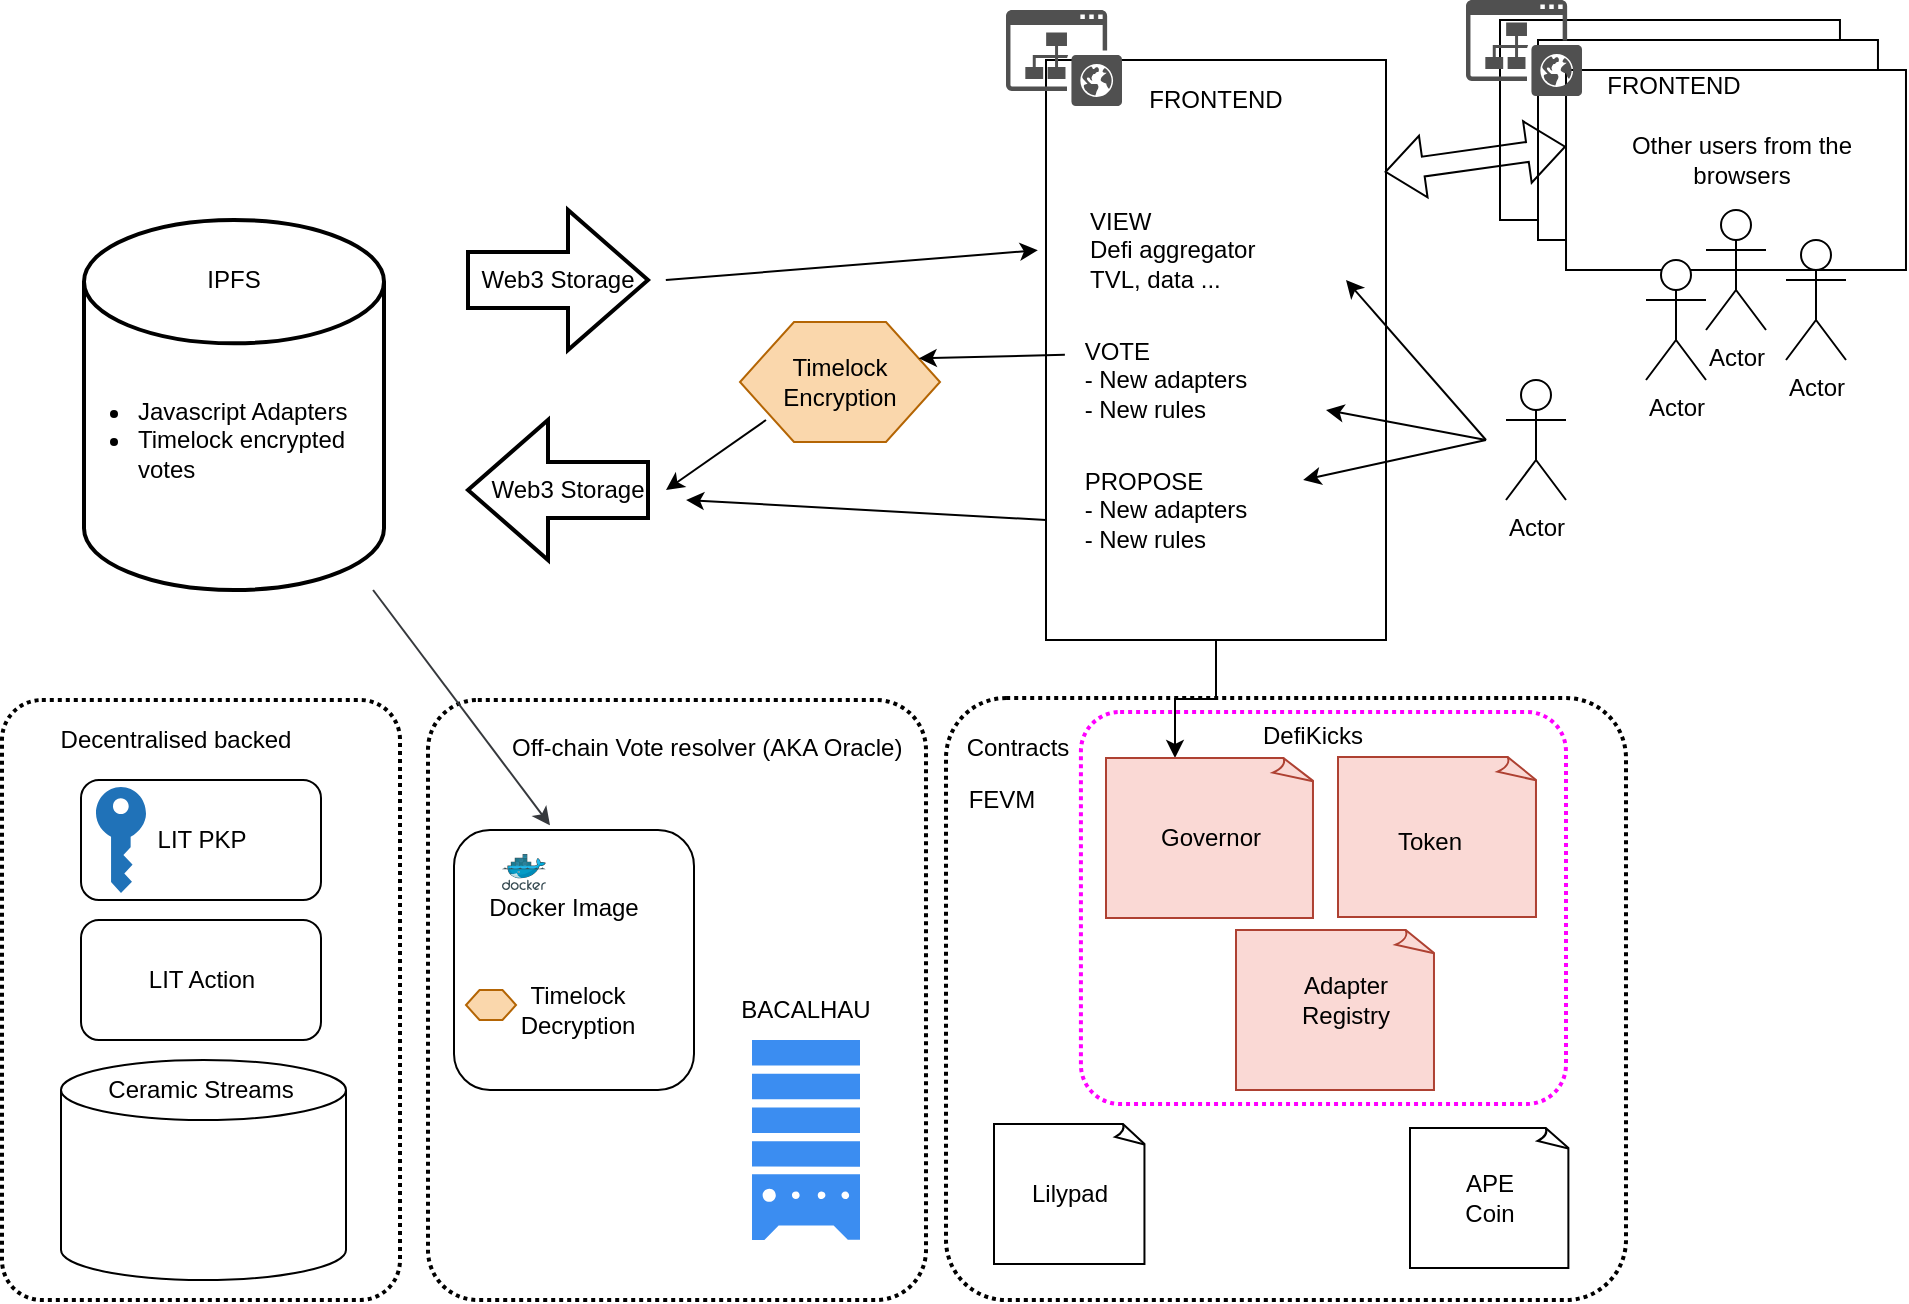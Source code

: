 <mxfile version="21.4.0" type="device">
  <diagram name="Page-1" id="ww0ckM_kCzDbM-tejvhV">
    <mxGraphModel dx="2069" dy="1998" grid="1" gridSize="10" guides="1" tooltips="1" connect="1" arrows="1" fold="1" page="1" pageScale="1" pageWidth="827" pageHeight="1169" math="0" shadow="0">
      <root>
        <mxCell id="0" />
        <mxCell id="1" parent="0" />
        <mxCell id="3I_h-lLgdBAn1cxyDvW6-109" value="&lt;div style=&quot;border-color: var(--border-color); color: rgb(0, 0, 0); font-family: Helvetica; font-size: 12px; font-style: normal; font-variant-ligatures: normal; font-variant-caps: normal; font-weight: 400; letter-spacing: normal; orphans: 2; text-indent: 0px; text-transform: none; widows: 2; word-spacing: 0px; -webkit-text-stroke-width: 0px; background-color: rgb(251, 251, 251); text-decoration-thickness: initial; text-decoration-style: initial; text-decoration-color: initial; text-align: left;&quot;&gt;&lt;br&gt;&lt;/div&gt;" style="rounded=0;whiteSpace=wrap;html=1;" vertex="1" parent="1">
          <mxGeometry x="697" y="-60" width="169.98" height="100" as="geometry" />
        </mxCell>
        <mxCell id="3I_h-lLgdBAn1cxyDvW6-115" value="&lt;div style=&quot;border-color: var(--border-color); color: rgb(0, 0, 0); font-family: Helvetica; font-size: 12px; font-style: normal; font-variant-ligatures: normal; font-variant-caps: normal; font-weight: 400; letter-spacing: normal; orphans: 2; text-indent: 0px; text-transform: none; widows: 2; word-spacing: 0px; -webkit-text-stroke-width: 0px; background-color: rgb(251, 251, 251); text-decoration-thickness: initial; text-decoration-style: initial; text-decoration-color: initial; text-align: left;&quot;&gt;&lt;br&gt;&lt;/div&gt;" style="rounded=0;whiteSpace=wrap;html=1;" vertex="1" parent="1">
          <mxGeometry x="716" y="-50" width="169.98" height="100" as="geometry" />
        </mxCell>
        <mxCell id="3I_h-lLgdBAn1cxyDvW6-116" value="&lt;div style=&quot;border-color: var(--border-color); color: rgb(0, 0, 0); font-family: Helvetica; font-size: 12px; font-style: normal; font-variant-ligatures: normal; font-variant-caps: normal; font-weight: 400; letter-spacing: normal; orphans: 2; text-indent: 0px; text-transform: none; widows: 2; word-spacing: 0px; -webkit-text-stroke-width: 0px; background-color: rgb(251, 251, 251); text-decoration-thickness: initial; text-decoration-style: initial; text-decoration-color: initial; text-align: left;&quot;&gt;&lt;br&gt;&lt;/div&gt;" style="rounded=0;whiteSpace=wrap;html=1;" vertex="1" parent="1">
          <mxGeometry x="730.01" y="-35" width="169.98" height="100" as="geometry" />
        </mxCell>
        <mxCell id="3I_h-lLgdBAn1cxyDvW6-1" value="" style="rounded=1;arcSize=10;dashed=1;fillColor=none;gradientColor=none;dashPattern=1 1;strokeWidth=2;" vertex="1" parent="1">
          <mxGeometry x="420" y="279" width="340" height="301" as="geometry" />
        </mxCell>
        <mxCell id="3I_h-lLgdBAn1cxyDvW6-83" value="" style="rounded=1;arcSize=10;dashed=1;dashPattern=1 1;strokeWidth=2;strokeColor=#FF00FF;" vertex="1" parent="1">
          <mxGeometry x="487.455" y="286" width="242.545" height="196" as="geometry" />
        </mxCell>
        <mxCell id="3I_h-lLgdBAn1cxyDvW6-66" value="" style="rounded=1;arcSize=10;dashed=1;fillColor=none;gradientColor=none;dashPattern=1 1;strokeWidth=2;" vertex="1" parent="1">
          <mxGeometry x="161" y="280" width="249" height="300" as="geometry" />
        </mxCell>
        <mxCell id="3I_h-lLgdBAn1cxyDvW6-70" style="edgeStyle=orthogonalEdgeStyle;rounded=0;orthogonalLoop=1;jettySize=auto;html=1;entryX=0.33;entryY=0;entryDx=0;entryDy=0;entryPerimeter=0;" edge="1" parent="1" source="3I_h-lLgdBAn1cxyDvW6-10" target="3I_h-lLgdBAn1cxyDvW6-11">
          <mxGeometry relative="1" as="geometry" />
        </mxCell>
        <mxCell id="3I_h-lLgdBAn1cxyDvW6-10" value="&lt;div style=&quot;border-color: var(--border-color); color: rgb(0, 0, 0); font-family: Helvetica; font-size: 12px; font-style: normal; font-variant-ligatures: normal; font-variant-caps: normal; font-weight: 400; letter-spacing: normal; orphans: 2; text-indent: 0px; text-transform: none; widows: 2; word-spacing: 0px; -webkit-text-stroke-width: 0px; background-color: rgb(251, 251, 251); text-decoration-thickness: initial; text-decoration-style: initial; text-decoration-color: initial; text-align: left;&quot;&gt;&lt;br&gt;&lt;/div&gt;" style="rounded=0;whiteSpace=wrap;html=1;" vertex="1" parent="1">
          <mxGeometry x="470" y="-40" width="170" height="290" as="geometry" />
        </mxCell>
        <mxCell id="3I_h-lLgdBAn1cxyDvW6-8" value="Contracts" style="text;html=1;strokeColor=none;fillColor=none;align=center;verticalAlign=middle;whiteSpace=wrap;rounded=0;" vertex="1" parent="1">
          <mxGeometry x="426" y="289" width="60" height="30" as="geometry" />
        </mxCell>
        <mxCell id="3I_h-lLgdBAn1cxyDvW6-9" value="" style="sketch=0;pointerEvents=1;shadow=0;dashed=0;html=1;strokeColor=none;fillColor=#505050;labelPosition=center;verticalLabelPosition=bottom;verticalAlign=top;outlineConnect=0;align=center;shape=mxgraph.office.sites.website_public;" vertex="1" parent="1">
          <mxGeometry x="450" y="-65" width="58" height="48" as="geometry" />
        </mxCell>
        <mxCell id="3I_h-lLgdBAn1cxyDvW6-24" value="" style="verticalLabelPosition=bottom;verticalAlign=top;html=1;shape=hexagon;perimeter=hexagonPerimeter2;arcSize=6;size=0.27;fillColor=#fad7ac;strokeColor=#b46504;" vertex="1" parent="1">
          <mxGeometry x="317" y="91" width="100" height="60" as="geometry" />
        </mxCell>
        <mxCell id="3I_h-lLgdBAn1cxyDvW6-25" value="Timelock Encryption" style="text;html=1;strokeColor=none;fillColor=none;align=center;verticalAlign=middle;whiteSpace=wrap;rounded=0;" vertex="1" parent="1">
          <mxGeometry x="337" y="106" width="60" height="30" as="geometry" />
        </mxCell>
        <mxCell id="3I_h-lLgdBAn1cxyDvW6-26" value="VIEW&lt;br&gt;Defi aggregator&lt;br&gt;TVL, data ..." style="text;html=1;strokeColor=none;fillColor=none;align=left;verticalAlign=middle;whiteSpace=wrap;rounded=0;" vertex="1" parent="1">
          <mxGeometry x="490" y="40" width="130" height="30" as="geometry" />
        </mxCell>
        <mxCell id="3I_h-lLgdBAn1cxyDvW6-27" value="" style="rounded=1;arcSize=10;dashed=1;fillColor=none;gradientColor=none;dashPattern=1 1;strokeWidth=2;" vertex="1" parent="1">
          <mxGeometry x="-52" y="280" width="199" height="300" as="geometry" />
        </mxCell>
        <mxCell id="3I_h-lLgdBAn1cxyDvW6-28" value="Decentralised backed" style="text;html=1;strokeColor=none;fillColor=none;align=center;verticalAlign=middle;whiteSpace=wrap;rounded=0;" vertex="1" parent="1">
          <mxGeometry x="-45" y="285" width="160" height="30" as="geometry" />
        </mxCell>
        <mxCell id="3I_h-lLgdBAn1cxyDvW6-30" value="Actor" style="shape=umlActor;verticalLabelPosition=bottom;verticalAlign=top;html=1;outlineConnect=0;" vertex="1" parent="1">
          <mxGeometry x="700" y="120" width="30" height="60" as="geometry" />
        </mxCell>
        <mxCell id="3I_h-lLgdBAn1cxyDvW6-31" value="LIT Action" style="rounded=1;whiteSpace=wrap;html=1;" vertex="1" parent="1">
          <mxGeometry x="-12.5" y="390" width="120" height="60" as="geometry" />
        </mxCell>
        <mxCell id="3I_h-lLgdBAn1cxyDvW6-32" value="LIT PKP" style="rounded=1;whiteSpace=wrap;html=1;" vertex="1" parent="1">
          <mxGeometry x="-12.5" y="320" width="120" height="60" as="geometry" />
        </mxCell>
        <mxCell id="3I_h-lLgdBAn1cxyDvW6-33" value="" style="sketch=0;pointerEvents=1;shadow=0;dashed=0;html=1;strokeColor=none;labelPosition=center;verticalLabelPosition=bottom;verticalAlign=top;outlineConnect=0;align=center;shape=mxgraph.office.security.key_permissions;fillColor=#2072B8;" vertex="1" parent="1">
          <mxGeometry x="-5" y="323.5" width="25" height="53" as="geometry" />
        </mxCell>
        <mxCell id="3I_h-lLgdBAn1cxyDvW6-35" value="" style="shape=cylinder3;whiteSpace=wrap;html=1;boundedLbl=1;backgroundOutline=1;size=15;" vertex="1" parent="1">
          <mxGeometry x="-22.5" y="460" width="142.5" height="110" as="geometry" />
        </mxCell>
        <mxCell id="3I_h-lLgdBAn1cxyDvW6-39" value="Ceramic Streams" style="text;html=1;strokeColor=none;fillColor=none;align=center;verticalAlign=middle;whiteSpace=wrap;rounded=0;" vertex="1" parent="1">
          <mxGeometry x="-5" y="460" width="105" height="30" as="geometry" />
        </mxCell>
        <mxCell id="3I_h-lLgdBAn1cxyDvW6-42" value="" style="strokeWidth=2;html=1;shape=mxgraph.flowchart.database;whiteSpace=wrap;" vertex="1" parent="1">
          <mxGeometry x="-11" y="40" width="150" height="185" as="geometry" />
        </mxCell>
        <mxCell id="3I_h-lLgdBAn1cxyDvW6-41" value="IPFS" style="text;html=1;strokeColor=none;fillColor=none;align=center;verticalAlign=middle;whiteSpace=wrap;rounded=0;" vertex="1" parent="1">
          <mxGeometry x="-16" y="55" width="160" height="30" as="geometry" />
        </mxCell>
        <mxCell id="3I_h-lLgdBAn1cxyDvW6-43" value="FRONTEND" style="text;html=1;strokeColor=none;fillColor=none;align=center;verticalAlign=middle;whiteSpace=wrap;rounded=0;" vertex="1" parent="1">
          <mxGeometry x="475" y="-35" width="160" height="30" as="geometry" />
        </mxCell>
        <mxCell id="3I_h-lLgdBAn1cxyDvW6-48" value="&lt;div style=&quot;text-align: left;&quot;&gt;&lt;span style=&quot;background-color: initial;&quot;&gt;PROPOSE&lt;/span&gt;&lt;/div&gt;&lt;div style=&quot;text-align: left;&quot;&gt;&lt;span style=&quot;background-color: initial;&quot;&gt;- New adapters&lt;/span&gt;&lt;/div&gt;&lt;div style=&quot;text-align: left;&quot;&gt;&lt;span style=&quot;background-color: initial;&quot;&gt;- New rules&lt;/span&gt;&lt;/div&gt;" style="text;html=1;strokeColor=none;fillColor=none;align=center;verticalAlign=middle;whiteSpace=wrap;rounded=0;" vertex="1" parent="1">
          <mxGeometry x="450" y="170" width="160" height="30" as="geometry" />
        </mxCell>
        <mxCell id="3I_h-lLgdBAn1cxyDvW6-49" value="&lt;div style=&quot;text-align: left;&quot;&gt;&lt;span style=&quot;background-color: initial;&quot;&gt;VOTE&lt;/span&gt;&lt;/div&gt;&lt;div style=&quot;text-align: left;&quot;&gt;&lt;span style=&quot;background-color: initial;&quot;&gt;- New adapters&lt;/span&gt;&lt;/div&gt;&lt;div style=&quot;text-align: left;&quot;&gt;&lt;span style=&quot;background-color: initial;&quot;&gt;- New rules&lt;/span&gt;&lt;/div&gt;" style="text;html=1;strokeColor=none;fillColor=none;align=center;verticalAlign=middle;whiteSpace=wrap;rounded=0;" vertex="1" parent="1">
          <mxGeometry x="450" y="105" width="160" height="30" as="geometry" />
        </mxCell>
        <mxCell id="3I_h-lLgdBAn1cxyDvW6-51" value="" style="verticalLabelPosition=bottom;verticalAlign=top;html=1;strokeWidth=2;shape=mxgraph.arrows2.arrow;dy=0.6;dx=40;notch=0;rotation=0;" vertex="1" parent="1">
          <mxGeometry x="181" y="35" width="90" height="70" as="geometry" />
        </mxCell>
        <mxCell id="3I_h-lLgdBAn1cxyDvW6-52" value="Web3 Storage" style="text;html=1;strokeColor=none;fillColor=none;align=center;verticalAlign=middle;whiteSpace=wrap;rounded=0;" vertex="1" parent="1">
          <mxGeometry x="146" y="55" width="160" height="30" as="geometry" />
        </mxCell>
        <mxCell id="3I_h-lLgdBAn1cxyDvW6-72" value="" style="group" vertex="1" connectable="0" parent="1">
          <mxGeometry x="444" y="492" width="76" height="70" as="geometry" />
        </mxCell>
        <mxCell id="3I_h-lLgdBAn1cxyDvW6-73" value="" style="whiteSpace=wrap;html=1;shape=mxgraph.basic.document" vertex="1" parent="3I_h-lLgdBAn1cxyDvW6-72">
          <mxGeometry width="76" height="70" as="geometry" />
        </mxCell>
        <mxCell id="3I_h-lLgdBAn1cxyDvW6-74" value="Lilypad" style="text;html=1;strokeColor=none;fillColor=none;align=center;verticalAlign=middle;whiteSpace=wrap;rounded=0;" vertex="1" parent="3I_h-lLgdBAn1cxyDvW6-72">
          <mxGeometry x="15.2" y="21.875" width="45.6" height="26.25" as="geometry" />
        </mxCell>
        <mxCell id="3I_h-lLgdBAn1cxyDvW6-19" value="" style="whiteSpace=wrap;html=1;shape=mxgraph.basic.document;fillColor=#fad9d5;strokeColor=#ae4132;" vertex="1" parent="1">
          <mxGeometry x="565" y="395" width="100" height="80" as="geometry" />
        </mxCell>
        <mxCell id="3I_h-lLgdBAn1cxyDvW6-20" value="Adapter Registry" style="text;html=1;strokeColor=none;fillColor=none;align=center;verticalAlign=middle;whiteSpace=wrap;rounded=0;" vertex="1" parent="1">
          <mxGeometry x="590" y="415" width="60" height="30" as="geometry" />
        </mxCell>
        <mxCell id="3I_h-lLgdBAn1cxyDvW6-16" value="" style="whiteSpace=wrap;html=1;shape=mxgraph.basic.document;fillColor=#fad9d5;strokeColor=#ae4132;" vertex="1" parent="1">
          <mxGeometry x="616" y="308.5" width="100" height="80" as="geometry" />
        </mxCell>
        <mxCell id="3I_h-lLgdBAn1cxyDvW6-17" value="Token" style="text;html=1;strokeColor=none;fillColor=none;align=center;verticalAlign=middle;whiteSpace=wrap;rounded=0;" vertex="1" parent="1">
          <mxGeometry x="632" y="335.5" width="60" height="30" as="geometry" />
        </mxCell>
        <mxCell id="3I_h-lLgdBAn1cxyDvW6-75" value="" style="group" vertex="1" connectable="0" parent="1">
          <mxGeometry x="270" y="420" width="160" height="130" as="geometry" />
        </mxCell>
        <mxCell id="3I_h-lLgdBAn1cxyDvW6-60" value="" style="sketch=0;html=1;aspect=fixed;strokeColor=none;shadow=0;fillColor=#3B8DF1;verticalAlign=top;labelPosition=center;verticalLabelPosition=bottom;shape=mxgraph.gcp2.compute_engine_2" vertex="1" parent="3I_h-lLgdBAn1cxyDvW6-75">
          <mxGeometry x="53" y="30" width="54" height="100" as="geometry" />
        </mxCell>
        <mxCell id="3I_h-lLgdBAn1cxyDvW6-61" value="BACALHAU" style="text;html=1;strokeColor=none;fillColor=none;align=center;verticalAlign=middle;whiteSpace=wrap;rounded=0;" vertex="1" parent="3I_h-lLgdBAn1cxyDvW6-75">
          <mxGeometry width="160" height="30" as="geometry" />
        </mxCell>
        <mxCell id="3I_h-lLgdBAn1cxyDvW6-77" value="" style="group" vertex="1" connectable="0" parent="1">
          <mxGeometry x="172" y="345" width="122" height="130" as="geometry" />
        </mxCell>
        <mxCell id="3I_h-lLgdBAn1cxyDvW6-76" value="" style="rounded=1;whiteSpace=wrap;html=1;" vertex="1" parent="3I_h-lLgdBAn1cxyDvW6-77">
          <mxGeometry x="2" width="120" height="130" as="geometry" />
        </mxCell>
        <mxCell id="3I_h-lLgdBAn1cxyDvW6-62" value="" style="image;sketch=0;aspect=fixed;html=1;points=[];align=center;fontSize=12;image=img/lib/mscae/Docker.svg;" vertex="1" parent="3I_h-lLgdBAn1cxyDvW6-77">
          <mxGeometry x="26" y="12" width="21.95" height="18" as="geometry" />
        </mxCell>
        <mxCell id="3I_h-lLgdBAn1cxyDvW6-63" value="Docker Image" style="text;html=1;strokeColor=none;fillColor=none;align=center;verticalAlign=middle;whiteSpace=wrap;rounded=0;" vertex="1" parent="3I_h-lLgdBAn1cxyDvW6-77">
          <mxGeometry y="27" width="114" height="23" as="geometry" />
        </mxCell>
        <mxCell id="3I_h-lLgdBAn1cxyDvW6-65" value="Timelock Decryption" style="text;html=1;strokeColor=none;fillColor=none;align=center;verticalAlign=middle;whiteSpace=wrap;rounded=0;" vertex="1" parent="3I_h-lLgdBAn1cxyDvW6-77">
          <mxGeometry x="61" y="85" width="6" height="10" as="geometry" />
        </mxCell>
        <mxCell id="3I_h-lLgdBAn1cxyDvW6-82" value="" style="verticalLabelPosition=bottom;verticalAlign=top;html=1;shape=hexagon;perimeter=hexagonPerimeter2;arcSize=6;size=0.27;fillColor=#fad7ac;strokeColor=#b46504;" vertex="1" parent="3I_h-lLgdBAn1cxyDvW6-77">
          <mxGeometry x="8" y="80" width="25.01" height="15" as="geometry" />
        </mxCell>
        <mxCell id="3I_h-lLgdBAn1cxyDvW6-78" value="Off-chain Vote resolver (AKA Oracle)" style="text;html=1;strokeColor=none;fillColor=none;align=left;verticalAlign=middle;whiteSpace=wrap;rounded=0;" vertex="1" parent="1">
          <mxGeometry x="201" y="289" width="219" height="30" as="geometry" />
        </mxCell>
        <mxCell id="3I_h-lLgdBAn1cxyDvW6-89" value="" style="group" vertex="1" connectable="0" parent="1">
          <mxGeometry x="652" y="494" width="80" height="70" as="geometry" />
        </mxCell>
        <mxCell id="3I_h-lLgdBAn1cxyDvW6-90" value="" style="whiteSpace=wrap;html=1;shape=mxgraph.basic.document" vertex="1" parent="3I_h-lLgdBAn1cxyDvW6-89">
          <mxGeometry width="80" height="70" as="geometry" />
        </mxCell>
        <mxCell id="3I_h-lLgdBAn1cxyDvW6-91" value="APE Coin" style="text;html=1;strokeColor=none;fillColor=none;align=center;verticalAlign=middle;whiteSpace=wrap;rounded=0;" vertex="1" parent="3I_h-lLgdBAn1cxyDvW6-89">
          <mxGeometry x="16" y="21.875" width="48.0" height="26.25" as="geometry" />
        </mxCell>
        <mxCell id="3I_h-lLgdBAn1cxyDvW6-92" value="&lt;ul&gt;&lt;li&gt;Javascript Adapters&lt;/li&gt;&lt;li&gt;Timelock encrypted votes&lt;/li&gt;&lt;/ul&gt;" style="text;html=1;strokeColor=none;fillColor=none;align=left;verticalAlign=middle;whiteSpace=wrap;rounded=0;" vertex="1" parent="1">
          <mxGeometry x="-26" y="135" width="173" height="30" as="geometry" />
        </mxCell>
        <mxCell id="3I_h-lLgdBAn1cxyDvW6-11" value="" style="whiteSpace=wrap;html=1;shape=mxgraph.basic.document;fillColor=#fad9d5;strokeColor=#ae4132;" vertex="1" parent="1">
          <mxGeometry x="500" y="309" width="104.545" height="80" as="geometry" />
        </mxCell>
        <mxCell id="3I_h-lLgdBAn1cxyDvW6-12" value="Governor" style="text;html=1;strokeColor=none;fillColor=none;align=center;verticalAlign=middle;whiteSpace=wrap;rounded=0;" vertex="1" parent="1">
          <mxGeometry x="520.909" y="334" width="62.727" height="30" as="geometry" />
        </mxCell>
        <mxCell id="3I_h-lLgdBAn1cxyDvW6-84" value="DefiKicks" style="text;html=1;strokeColor=none;fillColor=none;align=center;verticalAlign=middle;whiteSpace=wrap;rounded=0;" vertex="1" parent="1">
          <mxGeometry x="572.27" y="283" width="62.727" height="30" as="geometry" />
        </mxCell>
        <mxCell id="3I_h-lLgdBAn1cxyDvW6-95" value="" style="endArrow=classic;html=1;rounded=0;exitX=0.184;exitY=0.08;exitDx=0;exitDy=0;exitPerimeter=0;entryX=1;entryY=0.25;entryDx=0;entryDy=0;" edge="1" parent="1" source="3I_h-lLgdBAn1cxyDvW6-49" target="3I_h-lLgdBAn1cxyDvW6-24">
          <mxGeometry width="50" height="50" relative="1" as="geometry">
            <mxPoint x="280" y="150" as="sourcePoint" />
            <mxPoint x="330" y="100" as="targetPoint" />
          </mxGeometry>
        </mxCell>
        <mxCell id="3I_h-lLgdBAn1cxyDvW6-96" value="" style="endArrow=classic;html=1;rounded=0;exitX=0.13;exitY=0.817;exitDx=0;exitDy=0;exitPerimeter=0;" edge="1" parent="1" source="3I_h-lLgdBAn1cxyDvW6-24">
          <mxGeometry width="50" height="50" relative="1" as="geometry">
            <mxPoint x="280" y="150" as="sourcePoint" />
            <mxPoint x="280" y="175" as="targetPoint" />
            <Array as="points">
              <mxPoint x="280" y="175" />
            </Array>
          </mxGeometry>
        </mxCell>
        <mxCell id="3I_h-lLgdBAn1cxyDvW6-97" value="" style="endArrow=classic;html=1;rounded=0;exitX=0.125;exitY=0.667;exitDx=0;exitDy=0;exitPerimeter=0;entryX=0.869;entryY=0.667;entryDx=0;entryDy=0;entryPerimeter=0;" edge="1" parent="1" source="3I_h-lLgdBAn1cxyDvW6-48" target="3I_h-lLgdBAn1cxyDvW6-46">
          <mxGeometry width="50" height="50" relative="1" as="geometry">
            <mxPoint x="280" y="150" as="sourcePoint" />
            <mxPoint x="330" y="100" as="targetPoint" />
          </mxGeometry>
        </mxCell>
        <mxCell id="3I_h-lLgdBAn1cxyDvW6-98" value="" style="endArrow=classic;html=1;rounded=0;entryX=-0.024;entryY=0.328;entryDx=0;entryDy=0;entryPerimeter=0;exitX=0.837;exitY=0.5;exitDx=0;exitDy=0;exitPerimeter=0;" edge="1" parent="1" source="3I_h-lLgdBAn1cxyDvW6-52" target="3I_h-lLgdBAn1cxyDvW6-10">
          <mxGeometry width="50" height="50" relative="1" as="geometry">
            <mxPoint x="325" y="70" as="sourcePoint" />
            <mxPoint x="375" y="20" as="targetPoint" />
          </mxGeometry>
        </mxCell>
        <mxCell id="3I_h-lLgdBAn1cxyDvW6-45" value="" style="verticalLabelPosition=bottom;verticalAlign=top;html=1;strokeWidth=2;shape=mxgraph.arrows2.arrow;dy=0.6;dx=40;notch=0;rotation=-180;" vertex="1" parent="1">
          <mxGeometry x="181" y="140" width="90" height="70" as="geometry" />
        </mxCell>
        <mxCell id="3I_h-lLgdBAn1cxyDvW6-46" value="Web3 Storage" style="text;html=1;strokeColor=none;fillColor=none;align=center;verticalAlign=middle;whiteSpace=wrap;rounded=0;" vertex="1" parent="1">
          <mxGeometry x="151" y="160" width="160" height="30" as="geometry" />
        </mxCell>
        <mxCell id="3I_h-lLgdBAn1cxyDvW6-100" value="" style="endArrow=classic;html=1;rounded=0;entryX=0.4;entryY=-0.018;entryDx=0;entryDy=0;entryPerimeter=0;fillColor=#cce5ff;strokeColor=#36393d;" edge="1" parent="1" source="3I_h-lLgdBAn1cxyDvW6-42" target="3I_h-lLgdBAn1cxyDvW6-76">
          <mxGeometry width="50" height="50" relative="1" as="geometry">
            <mxPoint x="300" y="480" as="sourcePoint" />
            <mxPoint x="350" y="430" as="targetPoint" />
          </mxGeometry>
        </mxCell>
        <mxCell id="3I_h-lLgdBAn1cxyDvW6-103" value="" style="endArrow=classic;html=1;rounded=0;entryX=1;entryY=1;entryDx=0;entryDy=0;" edge="1" parent="1" target="3I_h-lLgdBAn1cxyDvW6-26">
          <mxGeometry width="50" height="50" relative="1" as="geometry">
            <mxPoint x="690" y="150" as="sourcePoint" />
            <mxPoint x="800" y="90" as="targetPoint" />
          </mxGeometry>
        </mxCell>
        <mxCell id="3I_h-lLgdBAn1cxyDvW6-104" value="" style="endArrow=classic;html=1;rounded=0;" edge="1" parent="1" target="3I_h-lLgdBAn1cxyDvW6-49">
          <mxGeometry width="50" height="50" relative="1" as="geometry">
            <mxPoint x="690" y="150" as="sourcePoint" />
            <mxPoint x="630" y="80" as="targetPoint" />
          </mxGeometry>
        </mxCell>
        <mxCell id="3I_h-lLgdBAn1cxyDvW6-105" value="" style="endArrow=classic;html=1;rounded=0;" edge="1" parent="1" target="3I_h-lLgdBAn1cxyDvW6-48">
          <mxGeometry width="50" height="50" relative="1" as="geometry">
            <mxPoint x="690" y="150" as="sourcePoint" />
            <mxPoint x="620" y="145" as="targetPoint" />
          </mxGeometry>
        </mxCell>
        <mxCell id="3I_h-lLgdBAn1cxyDvW6-106" value="FEVM" style="text;html=1;strokeColor=none;fillColor=none;align=center;verticalAlign=middle;whiteSpace=wrap;rounded=0;" vertex="1" parent="1">
          <mxGeometry x="418" y="315" width="60" height="30" as="geometry" />
        </mxCell>
        <mxCell id="3I_h-lLgdBAn1cxyDvW6-107" value="" style="sketch=0;pointerEvents=1;shadow=0;dashed=0;html=1;strokeColor=none;fillColor=#505050;labelPosition=center;verticalLabelPosition=bottom;verticalAlign=top;outlineConnect=0;align=center;shape=mxgraph.office.sites.website_public;" vertex="1" parent="1">
          <mxGeometry x="680" y="-70" width="58" height="48" as="geometry" />
        </mxCell>
        <mxCell id="3I_h-lLgdBAn1cxyDvW6-108" value="FRONTEND" style="text;html=1;strokeColor=none;fillColor=none;align=center;verticalAlign=middle;whiteSpace=wrap;rounded=0;" vertex="1" parent="1">
          <mxGeometry x="704.27" y="-42" width="160" height="30" as="geometry" />
        </mxCell>
        <mxCell id="3I_h-lLgdBAn1cxyDvW6-111" value="Actor" style="shape=umlActor;verticalLabelPosition=bottom;verticalAlign=top;html=1;outlineConnect=0;" vertex="1" parent="1">
          <mxGeometry x="800" y="35" width="30" height="60" as="geometry" />
        </mxCell>
        <mxCell id="3I_h-lLgdBAn1cxyDvW6-112" value="Actor" style="shape=umlActor;verticalLabelPosition=bottom;verticalAlign=top;html=1;outlineConnect=0;" vertex="1" parent="1">
          <mxGeometry x="840" y="50" width="30" height="60" as="geometry" />
        </mxCell>
        <mxCell id="3I_h-lLgdBAn1cxyDvW6-114" value="Actor" style="shape=umlActor;verticalLabelPosition=bottom;verticalAlign=top;html=1;outlineConnect=0;" vertex="1" parent="1">
          <mxGeometry x="770" y="60" width="30" height="60" as="geometry" />
        </mxCell>
        <mxCell id="3I_h-lLgdBAn1cxyDvW6-117" value="Other users from the browsers" style="text;html=1;strokeColor=none;fillColor=none;align=center;verticalAlign=middle;whiteSpace=wrap;rounded=0;" vertex="1" parent="1">
          <mxGeometry x="738" y="-5" width="160" height="30" as="geometry" />
        </mxCell>
        <mxCell id="3I_h-lLgdBAn1cxyDvW6-118" value="" style="shape=flexArrow;endArrow=classic;startArrow=classic;html=1;rounded=0;exitX=0.996;exitY=0.193;exitDx=0;exitDy=0;exitPerimeter=0;entryX=0;entryY=0.383;entryDx=0;entryDy=0;entryPerimeter=0;" edge="1" parent="1" source="3I_h-lLgdBAn1cxyDvW6-10" target="3I_h-lLgdBAn1cxyDvW6-116">
          <mxGeometry width="100" height="100" relative="1" as="geometry">
            <mxPoint x="635" y="65" as="sourcePoint" />
            <mxPoint x="735" y="-35" as="targetPoint" />
          </mxGeometry>
        </mxCell>
      </root>
    </mxGraphModel>
  </diagram>
</mxfile>
